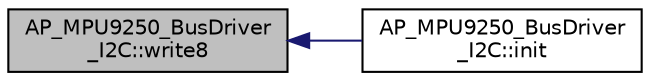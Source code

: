 digraph "AP_MPU9250_BusDriver_I2C::write8"
{
 // INTERACTIVE_SVG=YES
  edge [fontname="Helvetica",fontsize="10",labelfontname="Helvetica",labelfontsize="10"];
  node [fontname="Helvetica",fontsize="10",shape=record];
  rankdir="LR";
  Node1 [label="AP_MPU9250_BusDriver\l_I2C::write8",height=0.2,width=0.4,color="black", fillcolor="grey75", style="filled", fontcolor="black"];
  Node1 -> Node2 [dir="back",color="midnightblue",fontsize="10",style="solid",fontname="Helvetica"];
  Node2 [label="AP_MPU9250_BusDriver\l_I2C::init",height=0.2,width=0.4,color="black", fillcolor="white", style="filled",URL="$classAP__MPU9250__BusDriver__I2C.html#a758381326cfef3107fcff9157673af99"];
}
